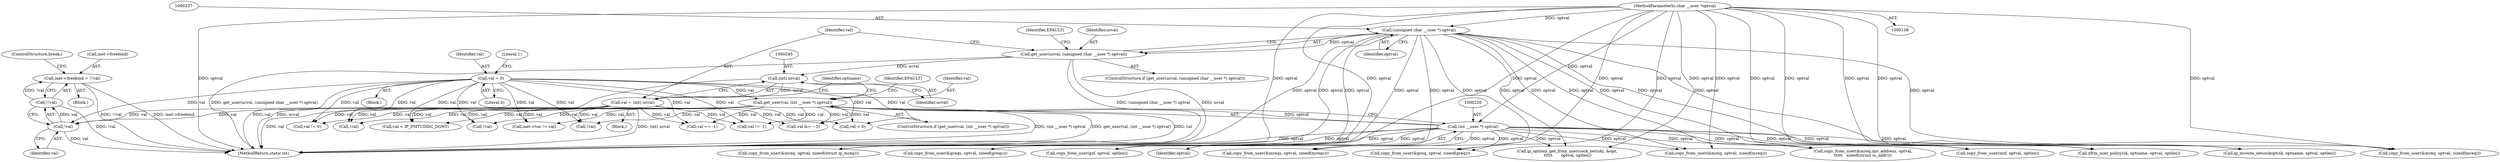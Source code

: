 digraph "0_linux_f6d8bd051c391c1c0458a30b2a7abcd939329259_26@pointer" {
"1001632" [label="(Call,inet->freebind = !!val)"];
"1001636" [label="(Call,!!val)"];
"1001637" [label="(Call,!val)"];
"1000217" [label="(Call,get_user(val, (int __user *) optval))"];
"1000121" [label="(Call,val = 0)"];
"1000219" [label="(Call,(int __user *) optval)"];
"1000112" [label="(MethodParameterIn,char __user *optval)"];
"1000242" [label="(Call,val = (int) ucval)"];
"1000244" [label="(Call,(int) ucval)"];
"1000234" [label="(Call,get_user(ucval, (unsigned char __user *) optval))"];
"1000236" [label="(Call,(unsigned char __user *) optval)"];
"1000122" [label="(Identifier,val)"];
"1001638" [label="(Identifier,val)"];
"1000869" [label="(Call,copy_from_user(&mreq, optval, sizeof(struct ip_mreq)))"];
"1001637" [label="(Call,!val)"];
"1001196" [label="(Call,copy_from_user(&greqs, optval, sizeof(greqs)))"];
"1000236" [label="(Call,(unsigned char __user *) optval)"];
"1001424" [label="(Call,copy_from_user(gsf, optval, optlen))"];
"1000249" [label="(Identifier,optname)"];
"1001720" [label="(MethodReturn,static int)"];
"1000708" [label="(Call,copy_from_user(&mreq.imr_address, optval,\n\t\t\t\t\t   sizeof(struct in_addr)))"];
"1001602" [label="(Call,val != 0)"];
"1000263" [label="(Block,)"];
"1001680" [label="(Call,!val)"];
"1000217" [label="(Call,get_user(val, (int __user *) optval))"];
"1000932" [label="(Call,copy_from_user(msf, optval, optlen))"];
"1000251" [label="(Call,ip_mroute_setsockopt(sk, optname, optval, optlen))"];
"1000687" [label="(Call,copy_from_user(&mreq, optval, sizeof(mreq)))"];
"1000216" [label="(ControlStructure,if (get_user(val, (int __user *) optval)))"];
"1000231" [label="(Block,)"];
"1000576" [label="(Call,val < IP_PMTUDISC_DONT)"];
"1000121" [label="(Call,val = 0)"];
"1000999" [label="(Call,copy_from_user(&mreqs, optval, sizeof(mreqs)))"];
"1000233" [label="(ControlStructure,if (get_user(ucval, (unsigned char __user *) optval)))"];
"1000244" [label="(Call,(int) ucval)"];
"1000246" [label="(Identifier,ucval)"];
"1000235" [label="(Identifier,ucval)"];
"1000595" [label="(Call,!val)"];
"1000241" [label="(Identifier,EFAULT)"];
"1000221" [label="(Identifier,optval)"];
"1000483" [label="(Call,inet->tos != val)"];
"1000653" [label="(Call,!val)"];
"1001636" [label="(Call,!!val)"];
"1000112" [label="(MethodParameterIn,char __user *optval)"];
"1000114" [label="(Block,)"];
"1000243" [label="(Identifier,val)"];
"1000620" [label="(Call,val == -1)"];
"1001119" [label="(Call,copy_from_user(&greq, optval, sizeof(greq)))"];
"1000511" [label="(Call,val != -1)"];
"1000472" [label="(Call,val &= ~3)"];
"1001691" [label="(Call,val < 0)"];
"1000277" [label="(Call,ip_options_get_from_user(sock_net(sk), &opt,\n \t\t\t\t\t       optval, optlen))"];
"1000238" [label="(Identifier,optval)"];
"1000242" [label="(Call,val = (int) ucval)"];
"1001639" [label="(ControlStructure,break;)"];
"1000123" [label="(Literal,0)"];
"1000853" [label="(Call,copy_from_user(&mreq, optval, sizeof(mreq)))"];
"1001653" [label="(Call,xfrm_user_policy(sk, optname, optval, optlen))"];
"1001632" [label="(Call,inet->freebind = !!val)"];
"1000234" [label="(Call,get_user(ucval, (unsigned char __user *) optval))"];
"1000129" [label="(Literal,1)"];
"1000219" [label="(Call,(int __user *) optval)"];
"1000224" [label="(Identifier,EFAULT)"];
"1000218" [label="(Identifier,val)"];
"1001633" [label="(Call,inet->freebind)"];
"1001632" -> "1000263"  [label="AST: "];
"1001632" -> "1001636"  [label="CFG: "];
"1001633" -> "1001632"  [label="AST: "];
"1001636" -> "1001632"  [label="AST: "];
"1001639" -> "1001632"  [label="CFG: "];
"1001632" -> "1001720"  [label="DDG: !!val"];
"1001632" -> "1001720"  [label="DDG: inet->freebind"];
"1001636" -> "1001632"  [label="DDG: !val"];
"1001636" -> "1001637"  [label="CFG: "];
"1001637" -> "1001636"  [label="AST: "];
"1001636" -> "1001720"  [label="DDG: !val"];
"1001637" -> "1001636"  [label="DDG: val"];
"1001637" -> "1001638"  [label="CFG: "];
"1001638" -> "1001637"  [label="AST: "];
"1001637" -> "1001720"  [label="DDG: val"];
"1000217" -> "1001637"  [label="DDG: val"];
"1000121" -> "1001637"  [label="DDG: val"];
"1000242" -> "1001637"  [label="DDG: val"];
"1000217" -> "1000216"  [label="AST: "];
"1000217" -> "1000219"  [label="CFG: "];
"1000218" -> "1000217"  [label="AST: "];
"1000219" -> "1000217"  [label="AST: "];
"1000224" -> "1000217"  [label="CFG: "];
"1000249" -> "1000217"  [label="CFG: "];
"1000217" -> "1001720"  [label="DDG: (int __user *) optval"];
"1000217" -> "1001720"  [label="DDG: get_user(val, (int __user *) optval)"];
"1000217" -> "1001720"  [label="DDG: val"];
"1000121" -> "1000217"  [label="DDG: val"];
"1000219" -> "1000217"  [label="DDG: optval"];
"1000217" -> "1000472"  [label="DDG: val"];
"1000217" -> "1000483"  [label="DDG: val"];
"1000217" -> "1000511"  [label="DDG: val"];
"1000217" -> "1000576"  [label="DDG: val"];
"1000217" -> "1000595"  [label="DDG: val"];
"1000217" -> "1000620"  [label="DDG: val"];
"1000217" -> "1000653"  [label="DDG: val"];
"1000217" -> "1001602"  [label="DDG: val"];
"1000217" -> "1001680"  [label="DDG: val"];
"1000217" -> "1001691"  [label="DDG: val"];
"1000121" -> "1000114"  [label="AST: "];
"1000121" -> "1000123"  [label="CFG: "];
"1000122" -> "1000121"  [label="AST: "];
"1000123" -> "1000121"  [label="AST: "];
"1000129" -> "1000121"  [label="CFG: "];
"1000121" -> "1001720"  [label="DDG: val"];
"1000121" -> "1000472"  [label="DDG: val"];
"1000121" -> "1000483"  [label="DDG: val"];
"1000121" -> "1000511"  [label="DDG: val"];
"1000121" -> "1000576"  [label="DDG: val"];
"1000121" -> "1000595"  [label="DDG: val"];
"1000121" -> "1000620"  [label="DDG: val"];
"1000121" -> "1000653"  [label="DDG: val"];
"1000121" -> "1001602"  [label="DDG: val"];
"1000121" -> "1001680"  [label="DDG: val"];
"1000121" -> "1001691"  [label="DDG: val"];
"1000219" -> "1000221"  [label="CFG: "];
"1000220" -> "1000219"  [label="AST: "];
"1000221" -> "1000219"  [label="AST: "];
"1000219" -> "1001720"  [label="DDG: optval"];
"1000112" -> "1000219"  [label="DDG: optval"];
"1000219" -> "1000251"  [label="DDG: optval"];
"1000219" -> "1000277"  [label="DDG: optval"];
"1000219" -> "1000687"  [label="DDG: optval"];
"1000219" -> "1000708"  [label="DDG: optval"];
"1000219" -> "1000853"  [label="DDG: optval"];
"1000219" -> "1000869"  [label="DDG: optval"];
"1000219" -> "1000932"  [label="DDG: optval"];
"1000219" -> "1000999"  [label="DDG: optval"];
"1000219" -> "1001119"  [label="DDG: optval"];
"1000219" -> "1001196"  [label="DDG: optval"];
"1000219" -> "1001424"  [label="DDG: optval"];
"1000219" -> "1001653"  [label="DDG: optval"];
"1000112" -> "1000108"  [label="AST: "];
"1000112" -> "1001720"  [label="DDG: optval"];
"1000112" -> "1000236"  [label="DDG: optval"];
"1000112" -> "1000251"  [label="DDG: optval"];
"1000112" -> "1000277"  [label="DDG: optval"];
"1000112" -> "1000687"  [label="DDG: optval"];
"1000112" -> "1000708"  [label="DDG: optval"];
"1000112" -> "1000853"  [label="DDG: optval"];
"1000112" -> "1000869"  [label="DDG: optval"];
"1000112" -> "1000932"  [label="DDG: optval"];
"1000112" -> "1000999"  [label="DDG: optval"];
"1000112" -> "1001119"  [label="DDG: optval"];
"1000112" -> "1001196"  [label="DDG: optval"];
"1000112" -> "1001424"  [label="DDG: optval"];
"1000112" -> "1001653"  [label="DDG: optval"];
"1000242" -> "1000231"  [label="AST: "];
"1000242" -> "1000244"  [label="CFG: "];
"1000243" -> "1000242"  [label="AST: "];
"1000244" -> "1000242"  [label="AST: "];
"1000249" -> "1000242"  [label="CFG: "];
"1000242" -> "1001720"  [label="DDG: (int) ucval"];
"1000242" -> "1001720"  [label="DDG: val"];
"1000244" -> "1000242"  [label="DDG: ucval"];
"1000242" -> "1000472"  [label="DDG: val"];
"1000242" -> "1000483"  [label="DDG: val"];
"1000242" -> "1000511"  [label="DDG: val"];
"1000242" -> "1000576"  [label="DDG: val"];
"1000242" -> "1000595"  [label="DDG: val"];
"1000242" -> "1000620"  [label="DDG: val"];
"1000242" -> "1000653"  [label="DDG: val"];
"1000242" -> "1001602"  [label="DDG: val"];
"1000242" -> "1001680"  [label="DDG: val"];
"1000242" -> "1001691"  [label="DDG: val"];
"1000244" -> "1000246"  [label="CFG: "];
"1000245" -> "1000244"  [label="AST: "];
"1000246" -> "1000244"  [label="AST: "];
"1000244" -> "1001720"  [label="DDG: ucval"];
"1000234" -> "1000244"  [label="DDG: ucval"];
"1000234" -> "1000233"  [label="AST: "];
"1000234" -> "1000236"  [label="CFG: "];
"1000235" -> "1000234"  [label="AST: "];
"1000236" -> "1000234"  [label="AST: "];
"1000241" -> "1000234"  [label="CFG: "];
"1000243" -> "1000234"  [label="CFG: "];
"1000234" -> "1001720"  [label="DDG: (unsigned char __user *) optval"];
"1000234" -> "1001720"  [label="DDG: ucval"];
"1000234" -> "1001720"  [label="DDG: get_user(ucval, (unsigned char __user *) optval)"];
"1000236" -> "1000234"  [label="DDG: optval"];
"1000236" -> "1000238"  [label="CFG: "];
"1000237" -> "1000236"  [label="AST: "];
"1000238" -> "1000236"  [label="AST: "];
"1000236" -> "1001720"  [label="DDG: optval"];
"1000236" -> "1000251"  [label="DDG: optval"];
"1000236" -> "1000277"  [label="DDG: optval"];
"1000236" -> "1000687"  [label="DDG: optval"];
"1000236" -> "1000708"  [label="DDG: optval"];
"1000236" -> "1000853"  [label="DDG: optval"];
"1000236" -> "1000869"  [label="DDG: optval"];
"1000236" -> "1000932"  [label="DDG: optval"];
"1000236" -> "1000999"  [label="DDG: optval"];
"1000236" -> "1001119"  [label="DDG: optval"];
"1000236" -> "1001196"  [label="DDG: optval"];
"1000236" -> "1001424"  [label="DDG: optval"];
"1000236" -> "1001653"  [label="DDG: optval"];
}
